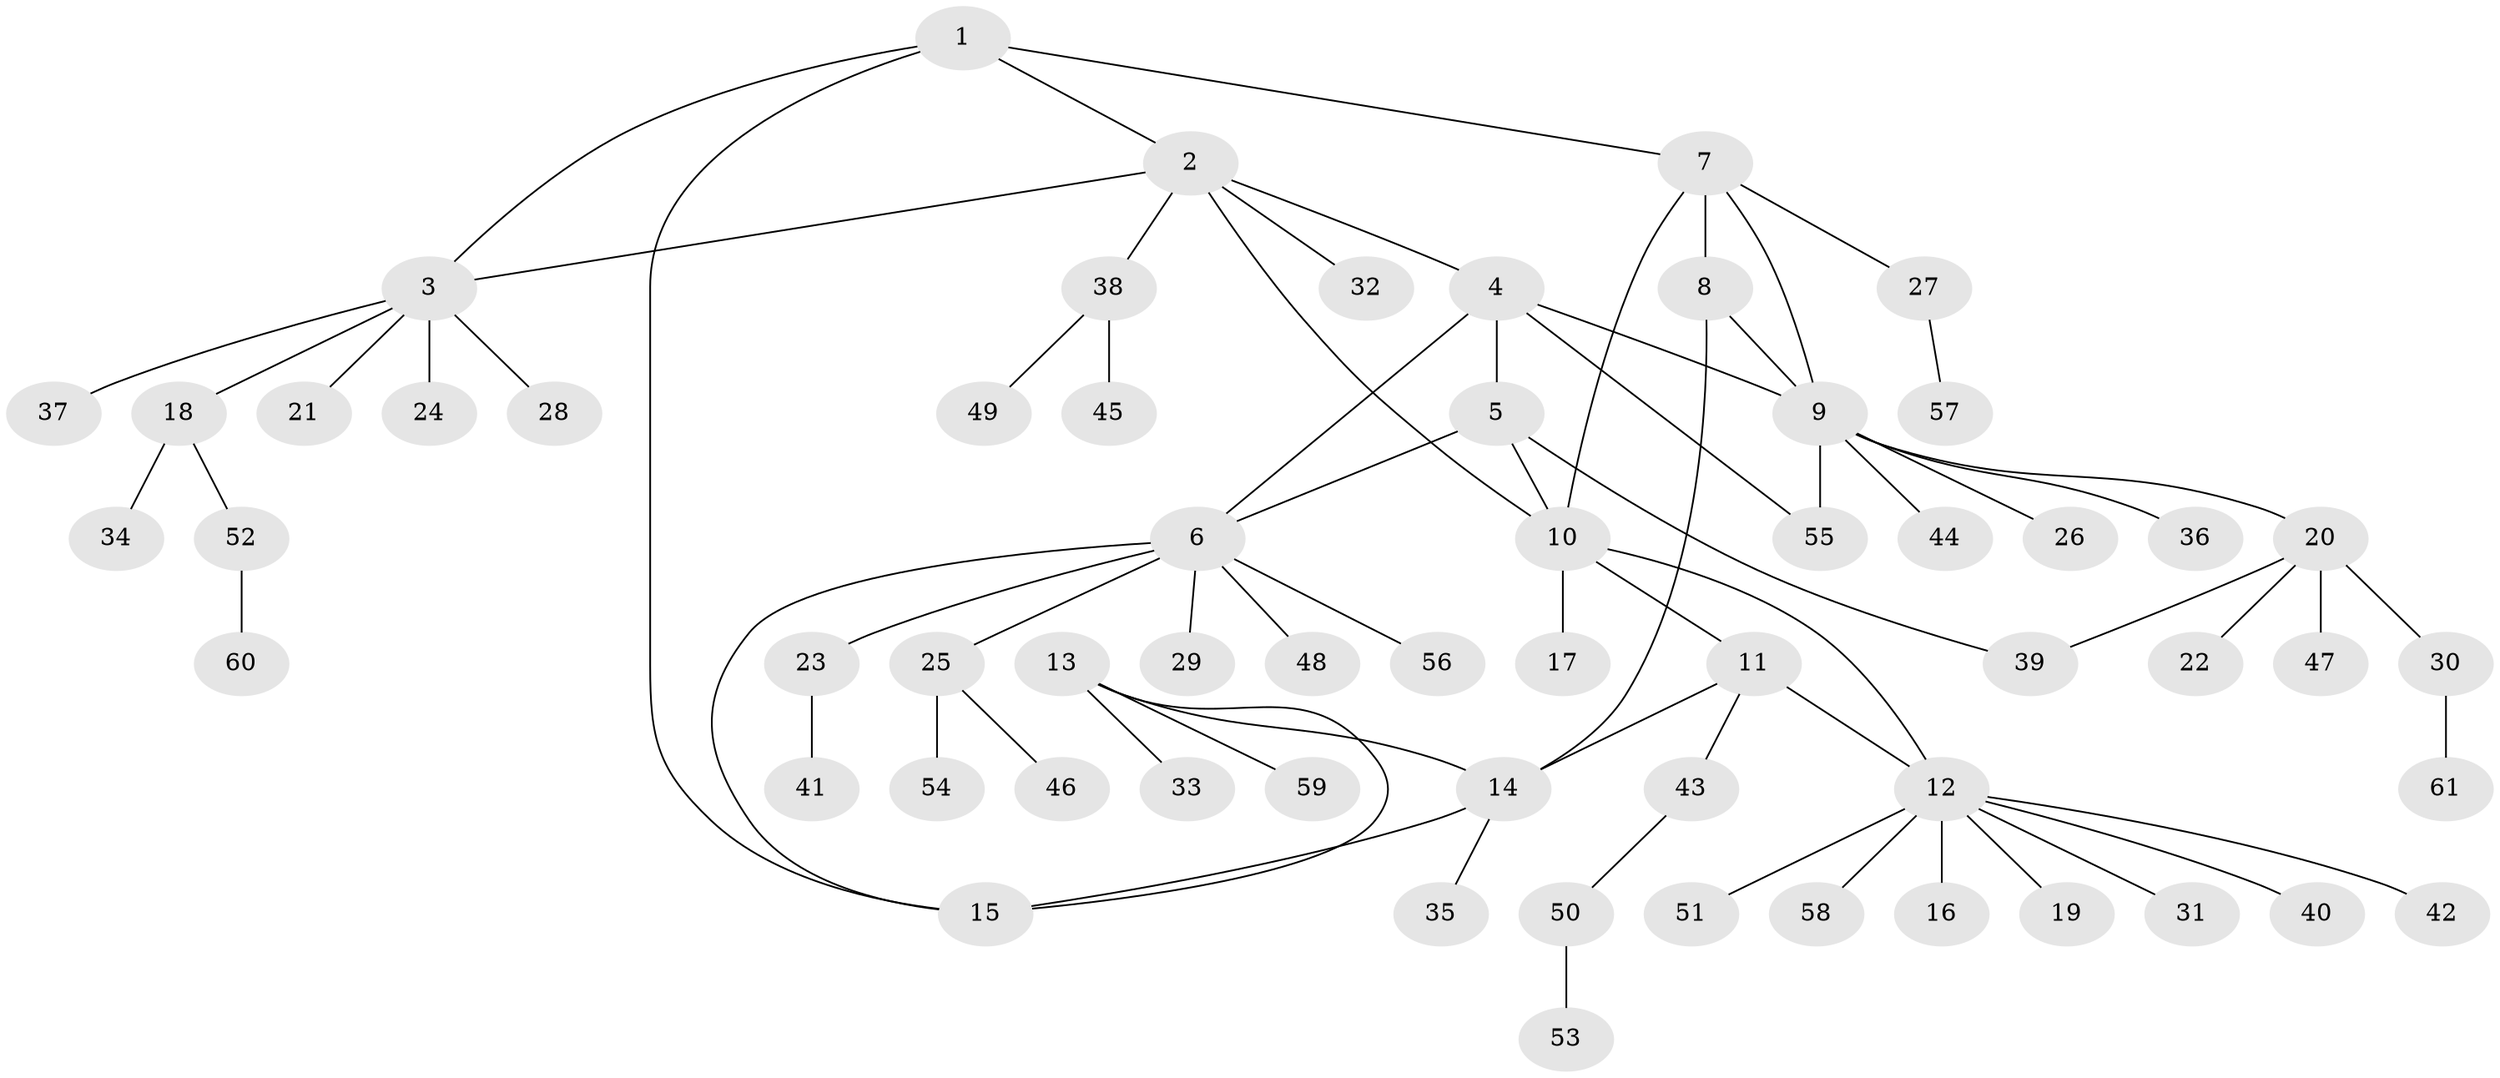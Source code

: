 // coarse degree distribution, {7: 0.045454545454545456, 5: 0.045454545454545456, 10: 0.045454545454545456, 4: 0.06818181818181818, 8: 0.022727272727272728, 3: 0.022727272727272728, 1: 0.6136363636363636, 2: 0.13636363636363635}
// Generated by graph-tools (version 1.1) at 2025/42/03/06/25 10:42:10]
// undirected, 61 vertices, 73 edges
graph export_dot {
graph [start="1"]
  node [color=gray90,style=filled];
  1;
  2;
  3;
  4;
  5;
  6;
  7;
  8;
  9;
  10;
  11;
  12;
  13;
  14;
  15;
  16;
  17;
  18;
  19;
  20;
  21;
  22;
  23;
  24;
  25;
  26;
  27;
  28;
  29;
  30;
  31;
  32;
  33;
  34;
  35;
  36;
  37;
  38;
  39;
  40;
  41;
  42;
  43;
  44;
  45;
  46;
  47;
  48;
  49;
  50;
  51;
  52;
  53;
  54;
  55;
  56;
  57;
  58;
  59;
  60;
  61;
  1 -- 2;
  1 -- 3;
  1 -- 7;
  1 -- 15;
  2 -- 3;
  2 -- 4;
  2 -- 10;
  2 -- 32;
  2 -- 38;
  3 -- 18;
  3 -- 21;
  3 -- 24;
  3 -- 28;
  3 -- 37;
  4 -- 5;
  4 -- 6;
  4 -- 9;
  4 -- 55;
  5 -- 6;
  5 -- 10;
  5 -- 39;
  6 -- 15;
  6 -- 23;
  6 -- 25;
  6 -- 29;
  6 -- 48;
  6 -- 56;
  7 -- 8;
  7 -- 9;
  7 -- 10;
  7 -- 27;
  8 -- 9;
  8 -- 14;
  9 -- 20;
  9 -- 26;
  9 -- 36;
  9 -- 44;
  9 -- 55;
  10 -- 11;
  10 -- 12;
  10 -- 17;
  11 -- 12;
  11 -- 14;
  11 -- 43;
  12 -- 16;
  12 -- 19;
  12 -- 31;
  12 -- 40;
  12 -- 42;
  12 -- 51;
  12 -- 58;
  13 -- 14;
  13 -- 15;
  13 -- 33;
  13 -- 59;
  14 -- 15;
  14 -- 35;
  18 -- 34;
  18 -- 52;
  20 -- 22;
  20 -- 30;
  20 -- 39;
  20 -- 47;
  23 -- 41;
  25 -- 46;
  25 -- 54;
  27 -- 57;
  30 -- 61;
  38 -- 45;
  38 -- 49;
  43 -- 50;
  50 -- 53;
  52 -- 60;
}
